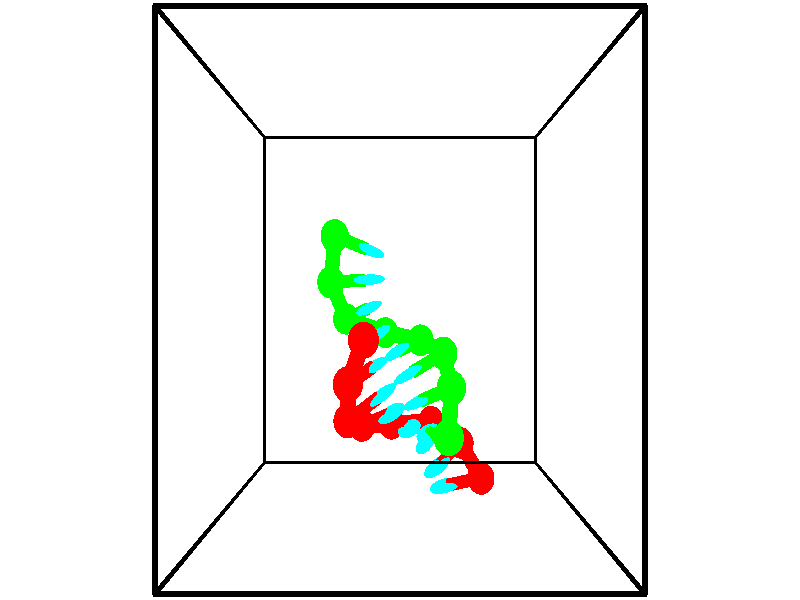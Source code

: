 // switches for output
#declare DRAW_BASES = 1; // possible values are 0, 1; only relevant for DNA ribbons
#declare DRAW_BASES_TYPE = 3; // possible values are 1, 2, 3; only relevant for DNA ribbons
#declare DRAW_FOG = 0; // set to 1 to enable fog

#include "colors.inc"

#include "transforms.inc"
background { rgb <1, 1, 1>}

#default {
   normal{
       ripples 0.25
       frequency 0.20
       turbulence 0.2
       lambda 5
   }
	finish {
		phong 0.1
		phong_size 40.
	}
}

// original window dimensions: 1024x640


// camera settings

camera {
	sky <-0, 1, 0>
	up <-0, 1, 0>
	right 1.6 * <1, 0, 0>
	location <2.5, 2.5, 11.1562>
	look_at <2.5, 2.5, 2.5>
	direction <0, 0, -8.6562>
	angle 67.0682
}


# declare cpy_camera_pos = <2.5, 2.5, 11.1562>;
# if (DRAW_FOG = 1)
fog {
	fog_type 2
	up vnormalize(cpy_camera_pos)
	color rgbt<1,1,1,0.3>
	distance 1e-5
	fog_alt 3e-3
	fog_offset 4
}
# end


// LIGHTS

# declare lum = 6;
global_settings {
	ambient_light rgb lum * <0.05, 0.05, 0.05>
	max_trace_level 15
}# declare cpy_direct_light_amount = 0.25;
light_source
{	1000 * <-1, -1, 1>,
	rgb lum * cpy_direct_light_amount
	parallel
}

light_source
{	1000 * <1, 1, -1>,
	rgb lum * cpy_direct_light_amount
	parallel
}

// strand 0

// nucleotide -1

// particle -1
sphere {
	<4.005747, -0.261455, -0.076921> 0.250000
	pigment { color rgbt <1,0,0,0> }
	no_shadow
}
cylinder {
	<3.630154, -0.355061, -0.177754>,  <3.404797, -0.411224, -0.238254>, 0.100000
	pigment { color rgbt <1,0,0,0> }
	no_shadow
}
cylinder {
	<3.630154, -0.355061, -0.177754>,  <4.005747, -0.261455, -0.076921>, 0.100000
	pigment { color rgbt <1,0,0,0> }
	no_shadow
}

// particle -1
sphere {
	<3.630154, -0.355061, -0.177754> 0.100000
	pigment { color rgbt <1,0,0,0> }
	no_shadow
}
sphere {
	0, 1
	scale<0.080000,0.200000,0.300000>
	matrix <-0.279766, 0.945968, 0.163939,
		0.200098, 0.224460, -0.953719,
		-0.938985, -0.234014, -0.252082,
		3.348458, -0.425265, -0.253379>
	pigment { color rgbt <0,1,1,0> }
	no_shadow
}
cylinder {
	<3.678230, 0.186948, -0.566552>,  <4.005747, -0.261455, -0.076921>, 0.130000
	pigment { color rgbt <1,0,0,0> }
	no_shadow
}

// nucleotide -1

// particle -1
sphere {
	<3.678230, 0.186948, -0.566552> 0.250000
	pigment { color rgbt <1,0,0,0> }
	no_shadow
}
cylinder {
	<3.402096, 0.023814, -0.327519>,  <3.236415, -0.074067, -0.184099>, 0.100000
	pigment { color rgbt <1,0,0,0> }
	no_shadow
}
cylinder {
	<3.402096, 0.023814, -0.327519>,  <3.678230, 0.186948, -0.566552>, 0.100000
	pigment { color rgbt <1,0,0,0> }
	no_shadow
}

// particle -1
sphere {
	<3.402096, 0.023814, -0.327519> 0.100000
	pigment { color rgbt <1,0,0,0> }
	no_shadow
}
sphere {
	0, 1
	scale<0.080000,0.200000,0.300000>
	matrix <-0.349044, 0.911235, 0.218674,
		-0.633722, -0.057624, -0.771411,
		-0.690336, -0.407835, 0.597584,
		3.194995, -0.098537, -0.148244>
	pigment { color rgbt <0,1,1,0> }
	no_shadow
}
cylinder {
	<3.109147, 0.514143, -0.697621>,  <3.678230, 0.186948, -0.566552>, 0.130000
	pigment { color rgbt <1,0,0,0> }
	no_shadow
}

// nucleotide -1

// particle -1
sphere {
	<3.109147, 0.514143, -0.697621> 0.250000
	pigment { color rgbt <1,0,0,0> }
	no_shadow
}
cylinder {
	<3.033379, 0.387967, -0.325682>,  <2.987918, 0.312261, -0.102519>, 0.100000
	pigment { color rgbt <1,0,0,0> }
	no_shadow
}
cylinder {
	<3.033379, 0.387967, -0.325682>,  <3.109147, 0.514143, -0.697621>, 0.100000
	pigment { color rgbt <1,0,0,0> }
	no_shadow
}

// particle -1
sphere {
	<3.033379, 0.387967, -0.325682> 0.100000
	pigment { color rgbt <1,0,0,0> }
	no_shadow
}
sphere {
	0, 1
	scale<0.080000,0.200000,0.300000>
	matrix <-0.513936, 0.838764, 0.179847,
		-0.836654, -0.443815, -0.320996,
		-0.189421, -0.315441, 0.929847,
		2.976552, 0.293334, -0.046728>
	pigment { color rgbt <0,1,1,0> }
	no_shadow
}
cylinder {
	<2.337532, 0.500071, -0.541639>,  <3.109147, 0.514143, -0.697621>, 0.130000
	pigment { color rgbt <1,0,0,0> }
	no_shadow
}

// nucleotide -1

// particle -1
sphere {
	<2.337532, 0.500071, -0.541639> 0.250000
	pigment { color rgbt <1,0,0,0> }
	no_shadow
}
cylinder {
	<2.527588, 0.517912, -0.190127>,  <2.641622, 0.528617, 0.020779>, 0.100000
	pigment { color rgbt <1,0,0,0> }
	no_shadow
}
cylinder {
	<2.527588, 0.517912, -0.190127>,  <2.337532, 0.500071, -0.541639>, 0.100000
	pigment { color rgbt <1,0,0,0> }
	no_shadow
}

// particle -1
sphere {
	<2.527588, 0.517912, -0.190127> 0.100000
	pigment { color rgbt <1,0,0,0> }
	no_shadow
}
sphere {
	0, 1
	scale<0.080000,0.200000,0.300000>
	matrix <-0.509330, 0.828332, 0.233343,
		-0.717513, -0.558459, 0.416292,
		0.475140, 0.044603, 0.878779,
		2.670130, 0.531293, 0.073506>
	pigment { color rgbt <0,1,1,0> }
	no_shadow
}
cylinder {
	<1.789051, 0.546360, -0.126132>,  <2.337532, 0.500071, -0.541639>, 0.130000
	pigment { color rgbt <1,0,0,0> }
	no_shadow
}

// nucleotide -1

// particle -1
sphere {
	<1.789051, 0.546360, -0.126132> 0.250000
	pigment { color rgbt <1,0,0,0> }
	no_shadow
}
cylinder {
	<2.103645, 0.686654, 0.077210>,  <2.292402, 0.770830, 0.199216>, 0.100000
	pigment { color rgbt <1,0,0,0> }
	no_shadow
}
cylinder {
	<2.103645, 0.686654, 0.077210>,  <1.789051, 0.546360, -0.126132>, 0.100000
	pigment { color rgbt <1,0,0,0> }
	no_shadow
}

// particle -1
sphere {
	<2.103645, 0.686654, 0.077210> 0.100000
	pigment { color rgbt <1,0,0,0> }
	no_shadow
}
sphere {
	0, 1
	scale<0.080000,0.200000,0.300000>
	matrix <-0.542603, 0.785544, 0.297495,
		-0.294995, -0.509811, 0.808128,
		0.786486, 0.350733, 0.508356,
		2.339591, 0.791874, 0.229717>
	pigment { color rgbt <0,1,1,0> }
	no_shadow
}
cylinder {
	<1.588253, 0.740061, 0.613995>,  <1.789051, 0.546360, -0.126132>, 0.130000
	pigment { color rgbt <1,0,0,0> }
	no_shadow
}

// nucleotide -1

// particle -1
sphere {
	<1.588253, 0.740061, 0.613995> 0.250000
	pigment { color rgbt <1,0,0,0> }
	no_shadow
}
cylinder {
	<1.922302, 0.943809, 0.530943>,  <2.122732, 1.066058, 0.481112>, 0.100000
	pigment { color rgbt <1,0,0,0> }
	no_shadow
}
cylinder {
	<1.922302, 0.943809, 0.530943>,  <1.588253, 0.740061, 0.613995>, 0.100000
	pigment { color rgbt <1,0,0,0> }
	no_shadow
}

// particle -1
sphere {
	<1.922302, 0.943809, 0.530943> 0.100000
	pigment { color rgbt <1,0,0,0> }
	no_shadow
}
sphere {
	0, 1
	scale<0.080000,0.200000,0.300000>
	matrix <-0.480551, 0.859288, 0.175201,
		0.267656, -0.046538, 0.962390,
		0.835123, 0.509371, -0.207629,
		2.172839, 1.096621, 0.468654>
	pigment { color rgbt <0,1,1,0> }
	no_shadow
}
cylinder {
	<1.638584, 1.334916, 1.153828>,  <1.588253, 0.740061, 0.613995>, 0.130000
	pigment { color rgbt <1,0,0,0> }
	no_shadow
}

// nucleotide -1

// particle -1
sphere {
	<1.638584, 1.334916, 1.153828> 0.250000
	pigment { color rgbt <1,0,0,0> }
	no_shadow
}
cylinder {
	<1.872360, 1.450288, 0.850450>,  <2.012626, 1.519511, 0.668424>, 0.100000
	pigment { color rgbt <1,0,0,0> }
	no_shadow
}
cylinder {
	<1.872360, 1.450288, 0.850450>,  <1.638584, 1.334916, 1.153828>, 0.100000
	pigment { color rgbt <1,0,0,0> }
	no_shadow
}

// particle -1
sphere {
	<1.872360, 1.450288, 0.850450> 0.100000
	pigment { color rgbt <1,0,0,0> }
	no_shadow
}
sphere {
	0, 1
	scale<0.080000,0.200000,0.300000>
	matrix <-0.355418, 0.931254, 0.080272,
		0.729458, 0.222650, 0.646776,
		0.584440, 0.288430, -0.758444,
		2.047692, 1.536817, 0.622917>
	pigment { color rgbt <0,1,1,0> }
	no_shadow
}
cylinder {
	<1.905666, 1.957036, 1.351390>,  <1.638584, 1.334916, 1.153828>, 0.130000
	pigment { color rgbt <1,0,0,0> }
	no_shadow
}

// nucleotide -1

// particle -1
sphere {
	<1.905666, 1.957036, 1.351390> 0.250000
	pigment { color rgbt <1,0,0,0> }
	no_shadow
}
cylinder {
	<1.971436, 1.972046, 0.957120>,  <2.010897, 1.981052, 0.720558>, 0.100000
	pigment { color rgbt <1,0,0,0> }
	no_shadow
}
cylinder {
	<1.971436, 1.972046, 0.957120>,  <1.905666, 1.957036, 1.351390>, 0.100000
	pigment { color rgbt <1,0,0,0> }
	no_shadow
}

// particle -1
sphere {
	<1.971436, 1.972046, 0.957120> 0.100000
	pigment { color rgbt <1,0,0,0> }
	no_shadow
}
sphere {
	0, 1
	scale<0.080000,0.200000,0.300000>
	matrix <-0.220098, 0.975478, 0.000422,
		0.961521, 0.216875, 0.168651,
		0.164424, 0.037525, -0.985676,
		2.020763, 1.983304, 0.661417>
	pigment { color rgbt <0,1,1,0> }
	no_shadow
}
// strand 1

// nucleotide -1

// particle -1
sphere {
	<1.337222, 3.450352, 0.397073> 0.250000
	pigment { color rgbt <0,1,0,0> }
	no_shadow
}
cylinder {
	<1.681999, 3.341156, 0.226179>,  <1.888866, 3.275638, 0.123643>, 0.100000
	pigment { color rgbt <0,1,0,0> }
	no_shadow
}
cylinder {
	<1.681999, 3.341156, 0.226179>,  <1.337222, 3.450352, 0.397073>, 0.100000
	pigment { color rgbt <0,1,0,0> }
	no_shadow
}

// particle -1
sphere {
	<1.681999, 3.341156, 0.226179> 0.100000
	pigment { color rgbt <0,1,0,0> }
	no_shadow
}
sphere {
	0, 1
	scale<0.080000,0.200000,0.300000>
	matrix <-0.266294, -0.960835, 0.076699,
		-0.431440, 0.047659, -0.900882,
		0.861944, -0.272991, -0.427234,
		1.940582, 3.259259, 0.098009>
	pigment { color rgbt <0,1,1,0> }
	no_shadow
}
cylinder {
	<1.223569, 2.772872, 0.002701>,  <1.337222, 3.450352, 0.397073>, 0.130000
	pigment { color rgbt <0,1,0,0> }
	no_shadow
}

// nucleotide -1

// particle -1
sphere {
	<1.223569, 2.772872, 0.002701> 0.250000
	pigment { color rgbt <0,1,0,0> }
	no_shadow
}
cylinder {
	<1.621811, 2.794085, 0.033580>,  <1.860756, 2.806812, 0.052107>, 0.100000
	pigment { color rgbt <0,1,0,0> }
	no_shadow
}
cylinder {
	<1.621811, 2.794085, 0.033580>,  <1.223569, 2.772872, 0.002701>, 0.100000
	pigment { color rgbt <0,1,0,0> }
	no_shadow
}

// particle -1
sphere {
	<1.621811, 2.794085, 0.033580> 0.100000
	pigment { color rgbt <0,1,0,0> }
	no_shadow
}
sphere {
	0, 1
	scale<0.080000,0.200000,0.300000>
	matrix <0.047894, -0.996607, 0.066943,
		0.080486, -0.062952, -0.994766,
		0.995604, 0.053031, 0.077198,
		1.920492, 2.809994, 0.056739>
	pigment { color rgbt <0,1,1,0> }
	no_shadow
}
cylinder {
	<1.465655, 2.196001, -0.448009>,  <1.223569, 2.772872, 0.002701>, 0.130000
	pigment { color rgbt <0,1,0,0> }
	no_shadow
}

// nucleotide -1

// particle -1
sphere {
	<1.465655, 2.196001, -0.448009> 0.250000
	pigment { color rgbt <0,1,0,0> }
	no_shadow
}
cylinder {
	<1.728874, 2.297750, -0.164526>,  <1.886806, 2.358800, 0.005564>, 0.100000
	pigment { color rgbt <0,1,0,0> }
	no_shadow
}
cylinder {
	<1.728874, 2.297750, -0.164526>,  <1.465655, 2.196001, -0.448009>, 0.100000
	pigment { color rgbt <0,1,0,0> }
	no_shadow
}

// particle -1
sphere {
	<1.728874, 2.297750, -0.164526> 0.100000
	pigment { color rgbt <0,1,0,0> }
	no_shadow
}
sphere {
	0, 1
	scale<0.080000,0.200000,0.300000>
	matrix <0.339615, -0.940303, 0.022160,
		0.672037, 0.226105, -0.705155,
		0.658049, 0.254374, 0.708707,
		1.926289, 2.374063, 0.048086>
	pigment { color rgbt <0,1,1,0> }
	no_shadow
}
cylinder {
	<2.212631, 1.971080, -0.600590>,  <1.465655, 2.196001, -0.448009>, 0.130000
	pigment { color rgbt <0,1,0,0> }
	no_shadow
}

// nucleotide -1

// particle -1
sphere {
	<2.212631, 1.971080, -0.600590> 0.250000
	pigment { color rgbt <0,1,0,0> }
	no_shadow
}
cylinder {
	<2.174988, 1.989103, -0.202773>,  <2.152402, 1.999917, 0.035917>, 0.100000
	pigment { color rgbt <0,1,0,0> }
	no_shadow
}
cylinder {
	<2.174988, 1.989103, -0.202773>,  <2.212631, 1.971080, -0.600590>, 0.100000
	pigment { color rgbt <0,1,0,0> }
	no_shadow
}

// particle -1
sphere {
	<2.174988, 1.989103, -0.202773> 0.100000
	pigment { color rgbt <0,1,0,0> }
	no_shadow
}
sphere {
	0, 1
	scale<0.080000,0.200000,0.300000>
	matrix <0.503555, -0.859613, 0.086594,
		0.858822, 0.508956, 0.058207,
		-0.094108, 0.045059, 0.994542,
		2.146755, 2.002621, 0.095589>
	pigment { color rgbt <0,1,1,0> }
	no_shadow
}
cylinder {
	<2.888219, 1.861121, -0.355717>,  <2.212631, 1.971080, -0.600590>, 0.130000
	pigment { color rgbt <0,1,0,0> }
	no_shadow
}

// nucleotide -1

// particle -1
sphere {
	<2.888219, 1.861121, -0.355717> 0.250000
	pigment { color rgbt <0,1,0,0> }
	no_shadow
}
cylinder {
	<2.637230, 1.777060, -0.055820>,  <2.486637, 1.726622, 0.124118>, 0.100000
	pigment { color rgbt <0,1,0,0> }
	no_shadow
}
cylinder {
	<2.637230, 1.777060, -0.055820>,  <2.888219, 1.861121, -0.355717>, 0.100000
	pigment { color rgbt <0,1,0,0> }
	no_shadow
}

// particle -1
sphere {
	<2.637230, 1.777060, -0.055820> 0.100000
	pigment { color rgbt <0,1,0,0> }
	no_shadow
}
sphere {
	0, 1
	scale<0.080000,0.200000,0.300000>
	matrix <0.517617, -0.831905, 0.200017,
		0.581680, 0.513584, 0.630777,
		-0.627472, -0.210155, 0.749742,
		2.448988, 1.714013, 0.169102>
	pigment { color rgbt <0,1,1,0> }
	no_shadow
}
cylinder {
	<3.283002, 1.699476, 0.293509>,  <2.888219, 1.861121, -0.355717>, 0.130000
	pigment { color rgbt <0,1,0,0> }
	no_shadow
}

// nucleotide -1

// particle -1
sphere {
	<3.283002, 1.699476, 0.293509> 0.250000
	pigment { color rgbt <0,1,0,0> }
	no_shadow
}
cylinder {
	<2.925255, 1.524994, 0.333165>,  <2.710606, 1.420305, 0.356959>, 0.100000
	pigment { color rgbt <0,1,0,0> }
	no_shadow
}
cylinder {
	<2.925255, 1.524994, 0.333165>,  <3.283002, 1.699476, 0.293509>, 0.100000
	pigment { color rgbt <0,1,0,0> }
	no_shadow
}

// particle -1
sphere {
	<2.925255, 1.524994, 0.333165> 0.100000
	pigment { color rgbt <0,1,0,0> }
	no_shadow
}
sphere {
	0, 1
	scale<0.080000,0.200000,0.300000>
	matrix <0.447267, -0.875723, 0.181827,
		0.007507, 0.206963, 0.978320,
		-0.894369, -0.436206, 0.099142,
		2.656944, 1.394132, 0.362908>
	pigment { color rgbt <0,1,1,0> }
	no_shadow
}
cylinder {
	<3.375131, 1.249745, 0.863645>,  <3.283002, 1.699476, 0.293509>, 0.130000
	pigment { color rgbt <0,1,0,0> }
	no_shadow
}

// nucleotide -1

// particle -1
sphere {
	<3.375131, 1.249745, 0.863645> 0.250000
	pigment { color rgbt <0,1,0,0> }
	no_shadow
}
cylinder {
	<3.059830, 1.109423, 0.661422>,  <2.870649, 1.025229, 0.540088>, 0.100000
	pigment { color rgbt <0,1,0,0> }
	no_shadow
}
cylinder {
	<3.059830, 1.109423, 0.661422>,  <3.375131, 1.249745, 0.863645>, 0.100000
	pigment { color rgbt <0,1,0,0> }
	no_shadow
}

// particle -1
sphere {
	<3.059830, 1.109423, 0.661422> 0.100000
	pigment { color rgbt <0,1,0,0> }
	no_shadow
}
sphere {
	0, 1
	scale<0.080000,0.200000,0.300000>
	matrix <0.405567, -0.914063, 0.001919,
		-0.462786, -0.203525, 0.862790,
		-0.788254, -0.350807, -0.505559,
		2.823354, 1.004181, 0.509754>
	pigment { color rgbt <0,1,1,0> }
	no_shadow
}
cylinder {
	<3.300676, 0.609990, 1.209603>,  <3.375131, 1.249745, 0.863645>, 0.130000
	pigment { color rgbt <0,1,0,0> }
	no_shadow
}

// nucleotide -1

// particle -1
sphere {
	<3.300676, 0.609990, 1.209603> 0.250000
	pigment { color rgbt <0,1,0,0> }
	no_shadow
}
cylinder {
	<3.125397, 0.581108, 0.851213>,  <3.020229, 0.563779, 0.636180>, 0.100000
	pigment { color rgbt <0,1,0,0> }
	no_shadow
}
cylinder {
	<3.125397, 0.581108, 0.851213>,  <3.300676, 0.609990, 1.209603>, 0.100000
	pigment { color rgbt <0,1,0,0> }
	no_shadow
}

// particle -1
sphere {
	<3.125397, 0.581108, 0.851213> 0.100000
	pigment { color rgbt <0,1,0,0> }
	no_shadow
}
sphere {
	0, 1
	scale<0.080000,0.200000,0.300000>
	matrix <0.503079, -0.845735, -0.177887,
		-0.744912, -0.528695, 0.406924,
		-0.438198, -0.072204, -0.895974,
		2.993937, 0.559447, 0.582421>
	pigment { color rgbt <0,1,1,0> }
	no_shadow
}
// box output
cylinder {
	<0.000000, 0.000000, 0.000000>,  <5.000000, 0.000000, 0.000000>, 0.025000
	pigment { color rgbt <0,0,0,0> }
	no_shadow
}
cylinder {
	<0.000000, 0.000000, 0.000000>,  <0.000000, 5.000000, 0.000000>, 0.025000
	pigment { color rgbt <0,0,0,0> }
	no_shadow
}
cylinder {
	<0.000000, 0.000000, 0.000000>,  <0.000000, 0.000000, 5.000000>, 0.025000
	pigment { color rgbt <0,0,0,0> }
	no_shadow
}
cylinder {
	<5.000000, 5.000000, 5.000000>,  <0.000000, 5.000000, 5.000000>, 0.025000
	pigment { color rgbt <0,0,0,0> }
	no_shadow
}
cylinder {
	<5.000000, 5.000000, 5.000000>,  <5.000000, 0.000000, 5.000000>, 0.025000
	pigment { color rgbt <0,0,0,0> }
	no_shadow
}
cylinder {
	<5.000000, 5.000000, 5.000000>,  <5.000000, 5.000000, 0.000000>, 0.025000
	pigment { color rgbt <0,0,0,0> }
	no_shadow
}
cylinder {
	<0.000000, 0.000000, 5.000000>,  <0.000000, 5.000000, 5.000000>, 0.025000
	pigment { color rgbt <0,0,0,0> }
	no_shadow
}
cylinder {
	<0.000000, 0.000000, 5.000000>,  <5.000000, 0.000000, 5.000000>, 0.025000
	pigment { color rgbt <0,0,0,0> }
	no_shadow
}
cylinder {
	<5.000000, 5.000000, 0.000000>,  <0.000000, 5.000000, 0.000000>, 0.025000
	pigment { color rgbt <0,0,0,0> }
	no_shadow
}
cylinder {
	<5.000000, 5.000000, 0.000000>,  <5.000000, 0.000000, 0.000000>, 0.025000
	pigment { color rgbt <0,0,0,0> }
	no_shadow
}
cylinder {
	<5.000000, 0.000000, 5.000000>,  <5.000000, 0.000000, 0.000000>, 0.025000
	pigment { color rgbt <0,0,0,0> }
	no_shadow
}
cylinder {
	<0.000000, 5.000000, 0.000000>,  <0.000000, 5.000000, 5.000000>, 0.025000
	pigment { color rgbt <0,0,0,0> }
	no_shadow
}
// end of box output
